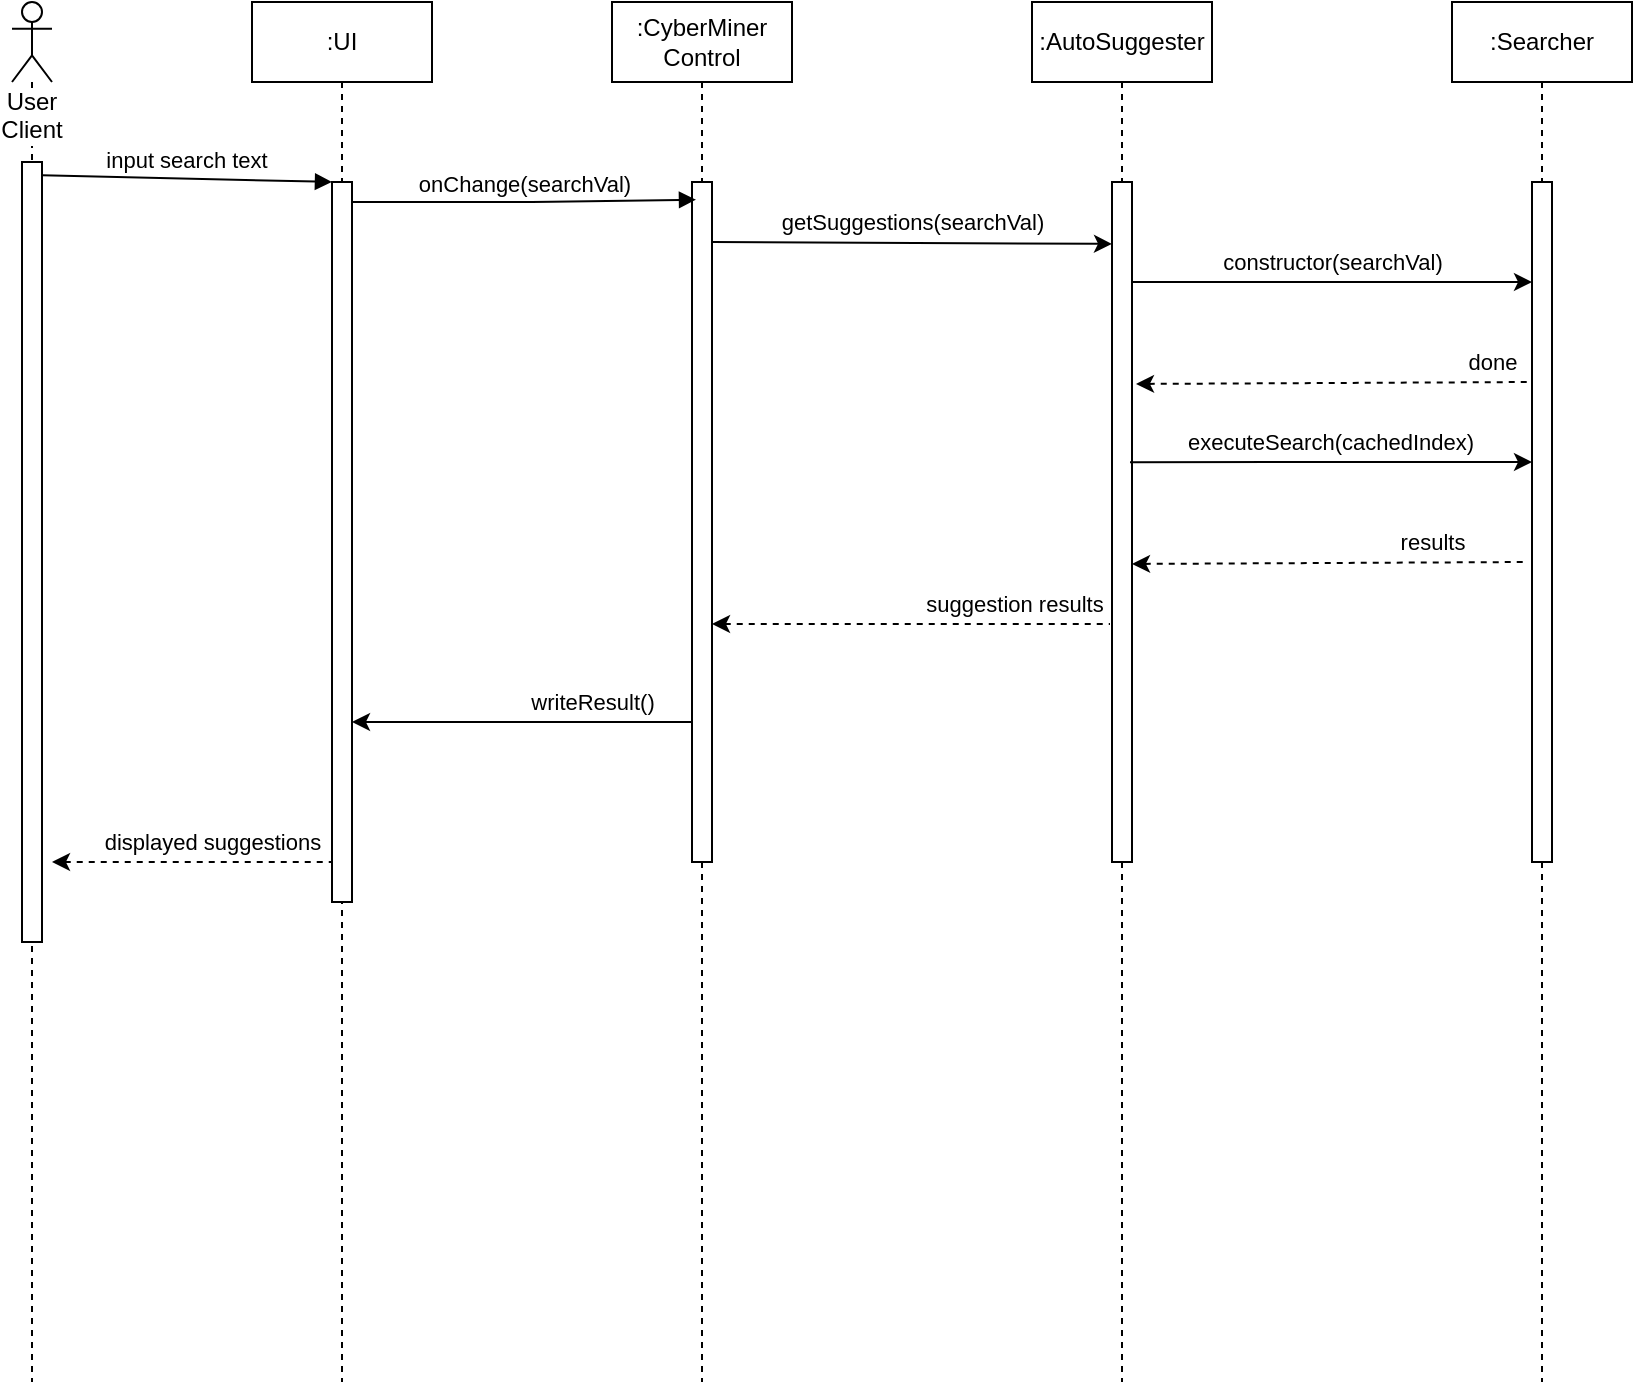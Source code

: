<mxfile version="12.3.5" type="github" pages="1">
  <diagram id="ebyHIHOIsL0jrv1JN3ZG" name="Page-1">
    <mxGraphModel dx="1283" dy="539" grid="1" gridSize="10" guides="1" tooltips="1" connect="1" arrows="1" fold="1" page="1" pageScale="1" pageWidth="1600" pageHeight="1200" math="0" shadow="0">
      <root>
        <mxCell id="0"/>
        <mxCell id="1" parent="0"/>
        <mxCell id="Y5Kgps96UHaV6ycMvh6B-1" value=":UI" style="shape=umlLifeline;perimeter=lifelinePerimeter;whiteSpace=wrap;html=1;container=1;collapsible=0;recursiveResize=0;outlineConnect=0;" parent="1" vertex="1">
          <mxGeometry x="180" y="30" width="90" height="690" as="geometry"/>
        </mxCell>
        <mxCell id="Y5Kgps96UHaV6ycMvh6B-8" value="" style="html=1;points=[];perimeter=orthogonalPerimeter;" parent="Y5Kgps96UHaV6ycMvh6B-1" vertex="1">
          <mxGeometry x="40" y="90" width="10" height="360" as="geometry"/>
        </mxCell>
        <mxCell id="Y5Kgps96UHaV6ycMvh6B-6" value="User Client" style="shape=umlLifeline;participant=umlActor;perimeter=lifelinePerimeter;whiteSpace=wrap;html=1;container=1;collapsible=0;recursiveResize=0;verticalAlign=top;spacingTop=36;labelBackgroundColor=#ffffff;outlineConnect=0;" parent="1" vertex="1">
          <mxGeometry x="60" y="30" width="20" height="690" as="geometry"/>
        </mxCell>
        <mxCell id="Y5Kgps96UHaV6ycMvh6B-7" value="" style="html=1;points=[];perimeter=orthogonalPerimeter;" parent="Y5Kgps96UHaV6ycMvh6B-6" vertex="1">
          <mxGeometry x="5" y="80" width="10" height="390" as="geometry"/>
        </mxCell>
        <mxCell id="Y5Kgps96UHaV6ycMvh6B-10" value="input search text" style="html=1;verticalAlign=bottom;endArrow=block;exitX=1;exitY=0.017;exitDx=0;exitDy=0;exitPerimeter=0;entryX=0;entryY=0;entryDx=0;entryDy=0;entryPerimeter=0;" parent="1" source="Y5Kgps96UHaV6ycMvh6B-7" target="Y5Kgps96UHaV6ycMvh6B-8" edge="1">
          <mxGeometry width="80" relative="1" as="geometry">
            <mxPoint x="90" y="130" as="sourcePoint"/>
            <mxPoint x="210" y="120" as="targetPoint"/>
          </mxGeometry>
        </mxCell>
        <mxCell id="Y5Kgps96UHaV6ycMvh6B-11" value=":CyberMiner Control" style="shape=umlLifeline;perimeter=lifelinePerimeter;whiteSpace=wrap;html=1;container=1;collapsible=0;recursiveResize=0;outlineConnect=0;" parent="1" vertex="1">
          <mxGeometry x="360" y="30" width="90" height="690" as="geometry"/>
        </mxCell>
        <mxCell id="Y5Kgps96UHaV6ycMvh6B-12" value="" style="html=1;points=[];perimeter=orthogonalPerimeter;" parent="Y5Kgps96UHaV6ycMvh6B-11" vertex="1">
          <mxGeometry x="40" y="90" width="10" height="340" as="geometry"/>
        </mxCell>
        <mxCell id="Y5Kgps96UHaV6ycMvh6B-17" value="onChange(searchVal)" style="html=1;verticalAlign=bottom;endArrow=block;entryX=0.2;entryY=0.026;entryDx=0;entryDy=0;entryPerimeter=0;" parent="1" source="Y5Kgps96UHaV6ycMvh6B-8" target="Y5Kgps96UHaV6ycMvh6B-12" edge="1">
          <mxGeometry width="80" relative="1" as="geometry">
            <mxPoint x="240" y="129.86" as="sourcePoint"/>
            <mxPoint x="360" y="130" as="targetPoint"/>
            <Array as="points">
              <mxPoint x="320" y="130"/>
            </Array>
          </mxGeometry>
        </mxCell>
        <mxCell id="c4jGAsvlEePRstkMnkjR-3" value=":AutoSuggester" style="shape=umlLifeline;perimeter=lifelinePerimeter;whiteSpace=wrap;html=1;container=1;collapsible=0;recursiveResize=0;outlineConnect=0;" parent="1" vertex="1">
          <mxGeometry x="570" y="30" width="90" height="690" as="geometry"/>
        </mxCell>
        <mxCell id="c4jGAsvlEePRstkMnkjR-4" value="" style="html=1;points=[];perimeter=orthogonalPerimeter;" parent="c4jGAsvlEePRstkMnkjR-3" vertex="1">
          <mxGeometry x="40" y="90" width="10" height="340" as="geometry"/>
        </mxCell>
        <mxCell id="c4jGAsvlEePRstkMnkjR-5" value="getSuggestions(searchVal)" style="endArrow=classic;html=1;entryX=0;entryY=0.091;entryDx=0;entryDy=0;entryPerimeter=0;" parent="1" target="c4jGAsvlEePRstkMnkjR-4" edge="1">
          <mxGeometry x="-0.001" y="10" width="50" height="50" relative="1" as="geometry">
            <mxPoint x="410" y="150" as="sourcePoint"/>
            <mxPoint x="460" y="100" as="targetPoint"/>
            <mxPoint as="offset"/>
          </mxGeometry>
        </mxCell>
        <mxCell id="c4jGAsvlEePRstkMnkjR-6" value="constructor(searchVal)" style="endArrow=classic;html=1;" parent="1" edge="1">
          <mxGeometry y="10" width="50" height="50" relative="1" as="geometry">
            <mxPoint x="620" y="170" as="sourcePoint"/>
            <mxPoint x="820" y="170" as="targetPoint"/>
            <mxPoint as="offset"/>
          </mxGeometry>
        </mxCell>
        <mxCell id="c4jGAsvlEePRstkMnkjR-7" value=":Searcher" style="shape=umlLifeline;perimeter=lifelinePerimeter;whiteSpace=wrap;html=1;container=1;collapsible=0;recursiveResize=0;outlineConnect=0;" parent="1" vertex="1">
          <mxGeometry x="780" y="30" width="90" height="690" as="geometry"/>
        </mxCell>
        <mxCell id="c4jGAsvlEePRstkMnkjR-8" value="" style="html=1;points=[];perimeter=orthogonalPerimeter;" parent="c4jGAsvlEePRstkMnkjR-7" vertex="1">
          <mxGeometry x="40" y="90" width="10" height="340" as="geometry"/>
        </mxCell>
        <mxCell id="c4jGAsvlEePRstkMnkjR-10" value="done" style="endArrow=none;dashed=1;html=1;exitX=1.2;exitY=0.297;exitDx=0;exitDy=0;exitPerimeter=0;startArrow=classic;startFill=1;" parent="1" source="c4jGAsvlEePRstkMnkjR-4" edge="1">
          <mxGeometry x="0.798" y="10" width="50" height="50" relative="1" as="geometry">
            <mxPoint x="770" y="270" as="sourcePoint"/>
            <mxPoint x="820" y="220" as="targetPoint"/>
            <mxPoint as="offset"/>
          </mxGeometry>
        </mxCell>
        <mxCell id="c4jGAsvlEePRstkMnkjR-11" value="executeSearch(cachedIndex)" style="endArrow=classic;html=1;exitX=0.9;exitY=0.412;exitDx=0;exitDy=0;exitPerimeter=0;" parent="1" source="c4jGAsvlEePRstkMnkjR-4" edge="1">
          <mxGeometry y="10" width="50" height="50" relative="1" as="geometry">
            <mxPoint x="625" y="260" as="sourcePoint"/>
            <mxPoint x="820" y="260" as="targetPoint"/>
            <mxPoint as="offset"/>
          </mxGeometry>
        </mxCell>
        <mxCell id="c4jGAsvlEePRstkMnkjR-12" value="results" style="endArrow=none;dashed=1;html=1;exitX=1.2;exitY=0.297;exitDx=0;exitDy=0;exitPerimeter=0;startArrow=classic;startFill=1;" parent="1" edge="1">
          <mxGeometry x="0.516" y="10" width="50" height="50" relative="1" as="geometry">
            <mxPoint x="620" y="310.98" as="sourcePoint"/>
            <mxPoint x="818" y="310" as="targetPoint"/>
            <mxPoint as="offset"/>
          </mxGeometry>
        </mxCell>
        <mxCell id="c4jGAsvlEePRstkMnkjR-13" value="suggestion results" style="endArrow=none;dashed=1;html=1;exitX=1.2;exitY=0.297;exitDx=0;exitDy=0;exitPerimeter=0;startArrow=classic;startFill=1;entryX=-0.1;entryY=0.65;entryDx=0;entryDy=0;entryPerimeter=0;" parent="1" target="c4jGAsvlEePRstkMnkjR-4" edge="1">
          <mxGeometry x="0.516" y="10" width="50" height="50" relative="1" as="geometry">
            <mxPoint x="410" y="340.98" as="sourcePoint"/>
            <mxPoint x="570" y="340" as="targetPoint"/>
            <mxPoint as="offset"/>
          </mxGeometry>
        </mxCell>
        <mxCell id="c4jGAsvlEePRstkMnkjR-15" value="displayed suggestions" style="endArrow=none;dashed=1;html=1;startArrow=classic;startFill=1;" parent="1" edge="1">
          <mxGeometry x="0.143" y="10" width="50" height="50" relative="1" as="geometry">
            <mxPoint x="80" y="460" as="sourcePoint"/>
            <mxPoint x="220" y="460" as="targetPoint"/>
            <mxPoint as="offset"/>
          </mxGeometry>
        </mxCell>
        <mxCell id="TKBDMJyxtT0NsybPZ-yz-1" value="writeResult()" style="endArrow=none;html=1;exitX=1.2;exitY=0.297;exitDx=0;exitDy=0;exitPerimeter=0;startArrow=classic;startFill=1;" edge="1" parent="1">
          <mxGeometry x="0.412" y="10" width="50" height="50" relative="1" as="geometry">
            <mxPoint x="230" y="389.98" as="sourcePoint"/>
            <mxPoint x="400" y="390.0" as="targetPoint"/>
            <mxPoint as="offset"/>
          </mxGeometry>
        </mxCell>
      </root>
    </mxGraphModel>
  </diagram>
</mxfile>
